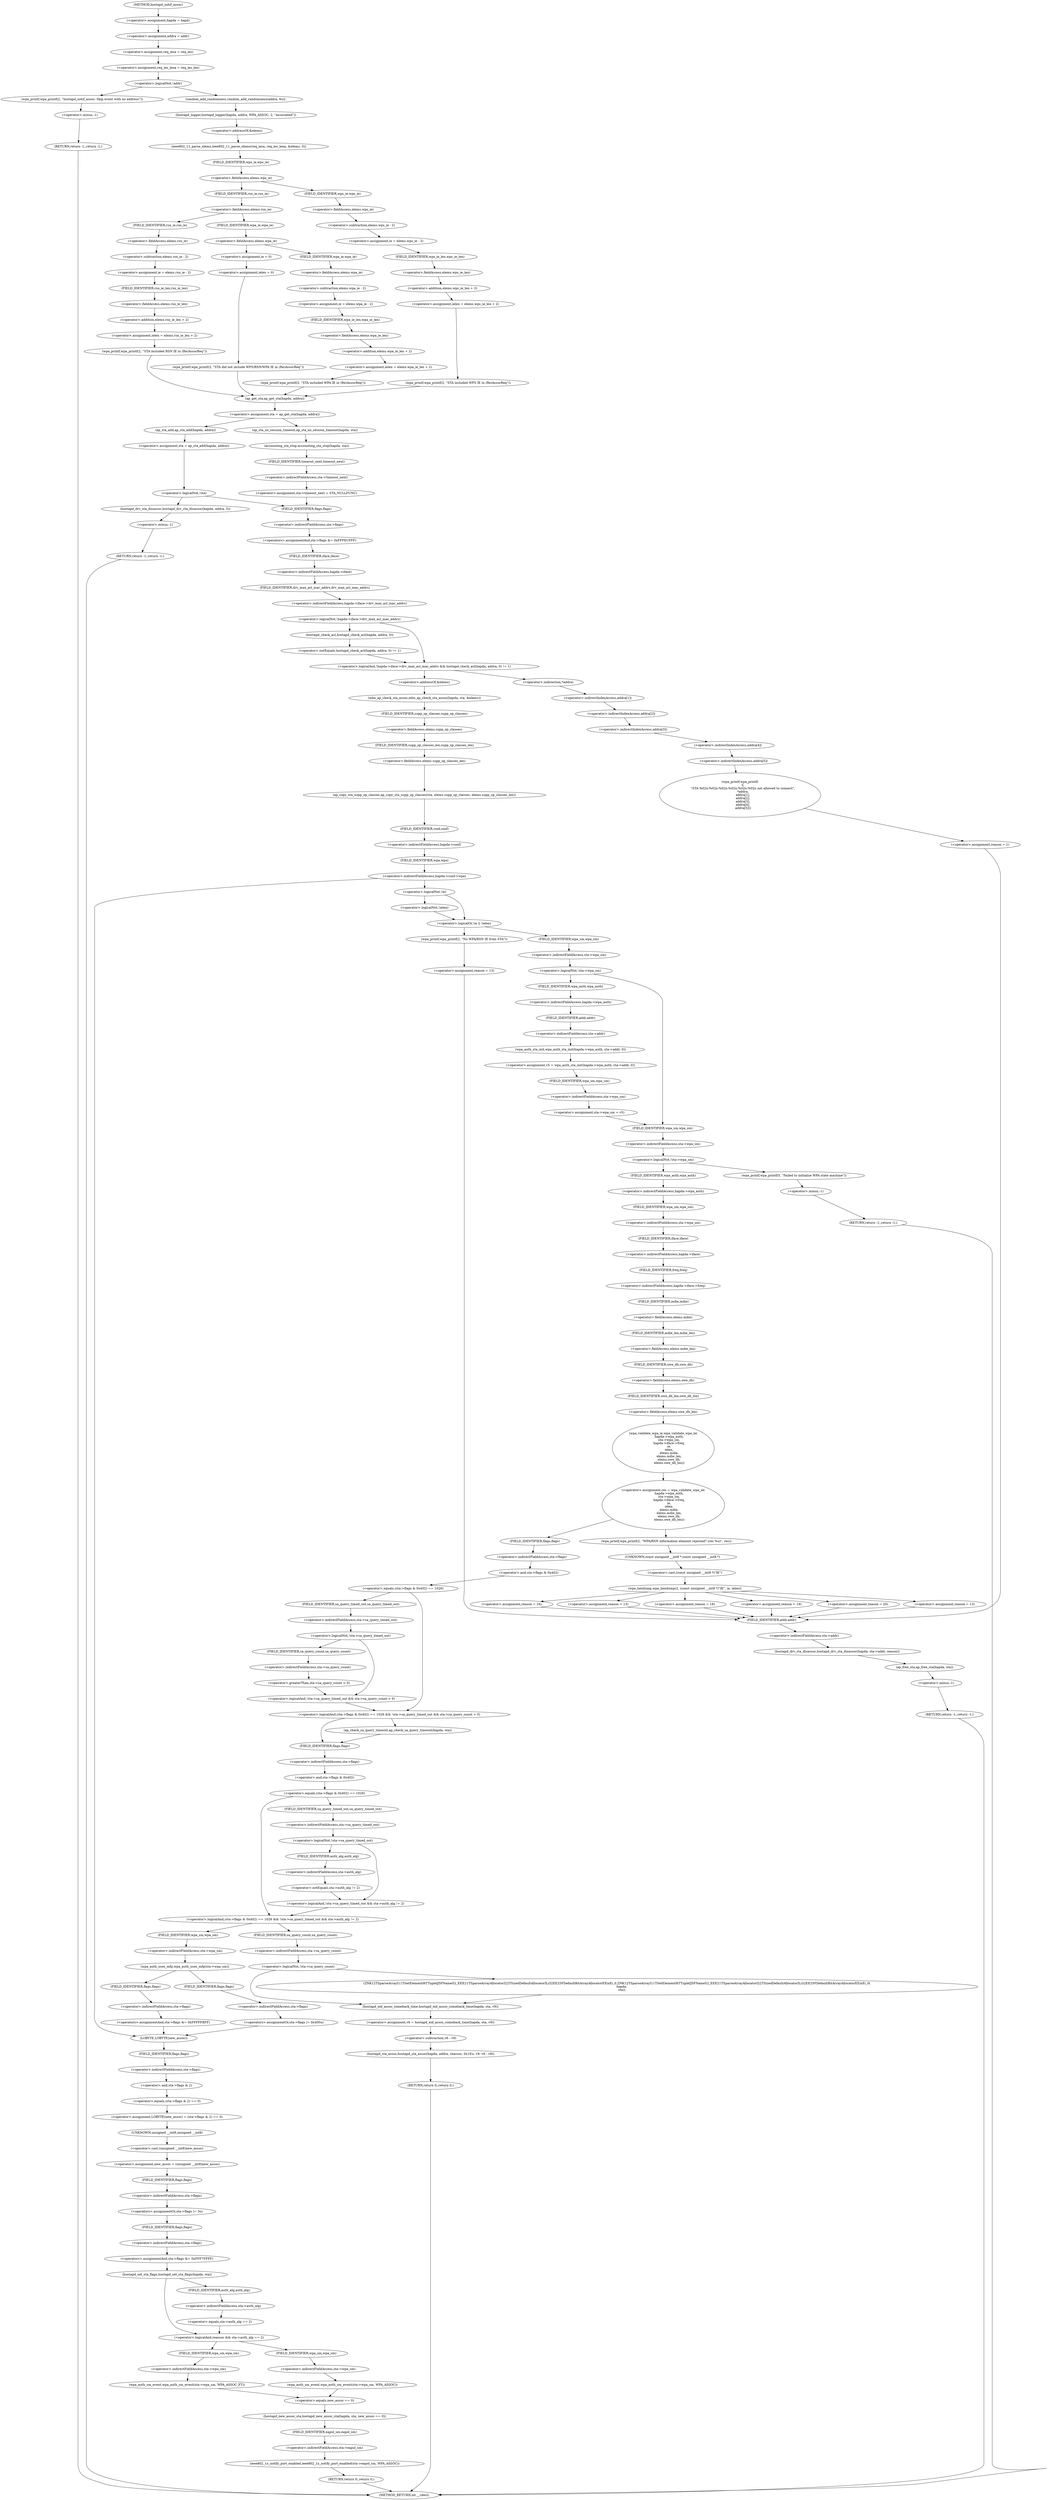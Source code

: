 digraph hostapd_notif_assoc {  
"1000136" [label = "(<operator>.assignment,hapda = hapd)" ]
"1000139" [label = "(<operator>.assignment,addra = addr)" ]
"1000142" [label = "(<operator>.assignment,req_iesa = req_ies)" ]
"1000145" [label = "(<operator>.assignment,req_ies_lena = req_ies_len)" ]
"1000149" [label = "(<operator>.logicalNot,!addr)" ]
"1000152" [label = "(wpa_printf,wpa_printf(2, \"hostapd_notif_assoc: Skip event with no address\"))" ]
"1000155" [label = "(RETURN,return -1;,return -1;)" ]
"1000156" [label = "(<operator>.minus,-1)" ]
"1000158" [label = "(random_add_randomness,random_add_randomness(addra, 6u))" ]
"1000161" [label = "(hostapd_logger,hostapd_logger(hapda, addra, WPA_ASSOC, 2, \"associated\"))" ]
"1000167" [label = "(ieee802_11_parse_elems,ieee802_11_parse_elems(req_iesa, req_ies_lena, &elems, 0))" ]
"1000170" [label = "(<operator>.addressOf,&elems)" ]
"1000174" [label = "(<operator>.fieldAccess,elems.wps_ie)" ]
"1000176" [label = "(FIELD_IDENTIFIER,wps_ie,wps_ie)" ]
"1000178" [label = "(<operator>.assignment,ie = elems.wps_ie - 2)" ]
"1000180" [label = "(<operator>.subtraction,elems.wps_ie - 2)" ]
"1000181" [label = "(<operator>.fieldAccess,elems.wps_ie)" ]
"1000183" [label = "(FIELD_IDENTIFIER,wps_ie,wps_ie)" ]
"1000185" [label = "(<operator>.assignment,ielen = elems.wps_ie_len + 2)" ]
"1000187" [label = "(<operator>.addition,elems.wps_ie_len + 2)" ]
"1000188" [label = "(<operator>.fieldAccess,elems.wps_ie_len)" ]
"1000190" [label = "(FIELD_IDENTIFIER,wps_ie_len,wps_ie_len)" ]
"1000192" [label = "(wpa_printf,wpa_printf(2, \"STA included WPS IE in (Re)AssocReq\"))" ]
"1000197" [label = "(<operator>.fieldAccess,elems.rsn_ie)" ]
"1000199" [label = "(FIELD_IDENTIFIER,rsn_ie,rsn_ie)" ]
"1000201" [label = "(<operator>.assignment,ie = elems.rsn_ie - 2)" ]
"1000203" [label = "(<operator>.subtraction,elems.rsn_ie - 2)" ]
"1000204" [label = "(<operator>.fieldAccess,elems.rsn_ie)" ]
"1000206" [label = "(FIELD_IDENTIFIER,rsn_ie,rsn_ie)" ]
"1000208" [label = "(<operator>.assignment,ielen = elems.rsn_ie_len + 2)" ]
"1000210" [label = "(<operator>.addition,elems.rsn_ie_len + 2)" ]
"1000211" [label = "(<operator>.fieldAccess,elems.rsn_ie_len)" ]
"1000213" [label = "(FIELD_IDENTIFIER,rsn_ie_len,rsn_ie_len)" ]
"1000215" [label = "(wpa_printf,wpa_printf(2, \"STA included RSN IE in (Re)AssocReq\"))" ]
"1000220" [label = "(<operator>.fieldAccess,elems.wpa_ie)" ]
"1000222" [label = "(FIELD_IDENTIFIER,wpa_ie,wpa_ie)" ]
"1000224" [label = "(<operator>.assignment,ie = elems.wpa_ie - 2)" ]
"1000226" [label = "(<operator>.subtraction,elems.wpa_ie - 2)" ]
"1000227" [label = "(<operator>.fieldAccess,elems.wpa_ie)" ]
"1000229" [label = "(FIELD_IDENTIFIER,wpa_ie,wpa_ie)" ]
"1000231" [label = "(<operator>.assignment,ielen = elems.wpa_ie_len + 2)" ]
"1000233" [label = "(<operator>.addition,elems.wpa_ie_len + 2)" ]
"1000234" [label = "(<operator>.fieldAccess,elems.wpa_ie_len)" ]
"1000236" [label = "(FIELD_IDENTIFIER,wpa_ie_len,wpa_ie_len)" ]
"1000238" [label = "(wpa_printf,wpa_printf(2, \"STA included WPA IE in (Re)AssocReq\"))" ]
"1000243" [label = "(<operator>.assignment,ie = 0)" ]
"1000246" [label = "(<operator>.assignment,ielen = 0)" ]
"1000249" [label = "(wpa_printf,wpa_printf(2, \"STA did not include WPS/RSN/WPA IE in (Re)AssocReq\"))" ]
"1000252" [label = "(<operator>.assignment,sta = ap_get_sta(hapda, addra))" ]
"1000254" [label = "(ap_get_sta,ap_get_sta(hapda, addra))" ]
"1000260" [label = "(ap_sta_no_session_timeout,ap_sta_no_session_timeout(hapda, sta))" ]
"1000263" [label = "(accounting_sta_stop,accounting_sta_stop(hapda, sta))" ]
"1000266" [label = "(<operator>.assignment,sta->timeout_next = STA_NULLFUNC)" ]
"1000267" [label = "(<operator>.indirectFieldAccess,sta->timeout_next)" ]
"1000269" [label = "(FIELD_IDENTIFIER,timeout_next,timeout_next)" ]
"1000273" [label = "(<operator>.assignment,sta = ap_sta_add(hapda, addra))" ]
"1000275" [label = "(ap_sta_add,ap_sta_add(hapda, addra))" ]
"1000279" [label = "(<operator>.logicalNot,!sta)" ]
"1000282" [label = "(hostapd_drv_sta_disassoc,hostapd_drv_sta_disassoc(hapda, addra, 5))" ]
"1000286" [label = "(RETURN,return -1;,return -1;)" ]
"1000287" [label = "(<operator>.minus,-1)" ]
"1000289" [label = "(<operators>.assignmentAnd,sta->flags &= 0xFFFECFFF)" ]
"1000290" [label = "(<operator>.indirectFieldAccess,sta->flags)" ]
"1000292" [label = "(FIELD_IDENTIFIER,flags,flags)" ]
"1000295" [label = "(<operator>.logicalAnd,!hapda->iface->drv_max_acl_mac_addrs && hostapd_check_acl(hapda, addra, 0) != 1)" ]
"1000296" [label = "(<operator>.logicalNot,!hapda->iface->drv_max_acl_mac_addrs)" ]
"1000297" [label = "(<operator>.indirectFieldAccess,hapda->iface->drv_max_acl_mac_addrs)" ]
"1000298" [label = "(<operator>.indirectFieldAccess,hapda->iface)" ]
"1000300" [label = "(FIELD_IDENTIFIER,iface,iface)" ]
"1000301" [label = "(FIELD_IDENTIFIER,drv_max_acl_mac_addrs,drv_max_acl_mac_addrs)" ]
"1000302" [label = "(<operator>.notEquals,hostapd_check_acl(hapda, addra, 0) != 1)" ]
"1000303" [label = "(hostapd_check_acl,hostapd_check_acl(hapda, addra, 0))" ]
"1000309" [label = "(wpa_printf,wpa_printf(\n      3,\n      \"STA %02x:%02x:%02x:%02x:%02x:%02x not allowed to connect\",\n      *addra,\n      addra[1],\n      addra[2],\n      addra[3],\n      addra[4],\n      addra[5]))" ]
"1000312" [label = "(<operator>.indirection,*addra)" ]
"1000314" [label = "(<operator>.indirectIndexAccess,addra[1])" ]
"1000317" [label = "(<operator>.indirectIndexAccess,addra[2])" ]
"1000320" [label = "(<operator>.indirectIndexAccess,addra[3])" ]
"1000323" [label = "(<operator>.indirectIndexAccess,addra[4])" ]
"1000326" [label = "(<operator>.indirectIndexAccess,addra[5])" ]
"1000329" [label = "(<operator>.assignment,reason = 1)" ]
"1000333" [label = "(hostapd_drv_sta_disassoc,hostapd_drv_sta_disassoc(hapda, sta->addr, reason))" ]
"1000335" [label = "(<operator>.indirectFieldAccess,sta->addr)" ]
"1000337" [label = "(FIELD_IDENTIFIER,addr,addr)" ]
"1000339" [label = "(ap_free_sta,ap_free_sta(hapda, sta))" ]
"1000342" [label = "(RETURN,return -1;,return -1;)" ]
"1000343" [label = "(<operator>.minus,-1)" ]
"1000345" [label = "(mbo_ap_check_sta_assoc,mbo_ap_check_sta_assoc(hapda, sta, &elems))" ]
"1000348" [label = "(<operator>.addressOf,&elems)" ]
"1000350" [label = "(ap_copy_sta_supp_op_classes,ap_copy_sta_supp_op_classes(sta, elems.supp_op_classes, elems.supp_op_classes_len))" ]
"1000352" [label = "(<operator>.fieldAccess,elems.supp_op_classes)" ]
"1000354" [label = "(FIELD_IDENTIFIER,supp_op_classes,supp_op_classes)" ]
"1000355" [label = "(<operator>.fieldAccess,elems.supp_op_classes_len)" ]
"1000357" [label = "(FIELD_IDENTIFIER,supp_op_classes_len,supp_op_classes_len)" ]
"1000359" [label = "(<operator>.indirectFieldAccess,hapda->conf->wpa)" ]
"1000360" [label = "(<operator>.indirectFieldAccess,hapda->conf)" ]
"1000362" [label = "(FIELD_IDENTIFIER,conf,conf)" ]
"1000363" [label = "(FIELD_IDENTIFIER,wpa,wpa)" ]
"1000366" [label = "(<operator>.logicalOr,!ie || !ielen)" ]
"1000367" [label = "(<operator>.logicalNot,!ie)" ]
"1000369" [label = "(<operator>.logicalNot,!ielen)" ]
"1000372" [label = "(wpa_printf,wpa_printf(2, \"No WPA/RSN IE from STA\"))" ]
"1000375" [label = "(<operator>.assignment,reason = 13)" ]
"1000380" [label = "(<operator>.logicalNot,!sta->wpa_sm)" ]
"1000381" [label = "(<operator>.indirectFieldAccess,sta->wpa_sm)" ]
"1000383" [label = "(FIELD_IDENTIFIER,wpa_sm,wpa_sm)" ]
"1000385" [label = "(<operator>.assignment,v5 = wpa_auth_sta_init(hapda->wpa_auth, sta->addr, 0))" ]
"1000387" [label = "(wpa_auth_sta_init,wpa_auth_sta_init(hapda->wpa_auth, sta->addr, 0))" ]
"1000388" [label = "(<operator>.indirectFieldAccess,hapda->wpa_auth)" ]
"1000390" [label = "(FIELD_IDENTIFIER,wpa_auth,wpa_auth)" ]
"1000391" [label = "(<operator>.indirectFieldAccess,sta->addr)" ]
"1000393" [label = "(FIELD_IDENTIFIER,addr,addr)" ]
"1000395" [label = "(<operator>.assignment,sta->wpa_sm = v5)" ]
"1000396" [label = "(<operator>.indirectFieldAccess,sta->wpa_sm)" ]
"1000398" [label = "(FIELD_IDENTIFIER,wpa_sm,wpa_sm)" ]
"1000401" [label = "(<operator>.logicalNot,!sta->wpa_sm)" ]
"1000402" [label = "(<operator>.indirectFieldAccess,sta->wpa_sm)" ]
"1000404" [label = "(FIELD_IDENTIFIER,wpa_sm,wpa_sm)" ]
"1000406" [label = "(wpa_printf,wpa_printf(5, \"Failed to initialize WPA state machine\"))" ]
"1000409" [label = "(RETURN,return -1;,return -1;)" ]
"1000410" [label = "(<operator>.minus,-1)" ]
"1000412" [label = "(<operator>.assignment,res = wpa_validate_wpa_ie(\n            hapda->wpa_auth,\n            sta->wpa_sm,\n            hapda->iface->freq,\n            ie,\n            ielen,\n            elems.mdie,\n            elems.mdie_len,\n            elems.owe_dh,\n            elems.owe_dh_len))" ]
"1000414" [label = "(wpa_validate_wpa_ie,wpa_validate_wpa_ie(\n            hapda->wpa_auth,\n            sta->wpa_sm,\n            hapda->iface->freq,\n            ie,\n            ielen,\n            elems.mdie,\n            elems.mdie_len,\n            elems.owe_dh,\n            elems.owe_dh_len))" ]
"1000415" [label = "(<operator>.indirectFieldAccess,hapda->wpa_auth)" ]
"1000417" [label = "(FIELD_IDENTIFIER,wpa_auth,wpa_auth)" ]
"1000418" [label = "(<operator>.indirectFieldAccess,sta->wpa_sm)" ]
"1000420" [label = "(FIELD_IDENTIFIER,wpa_sm,wpa_sm)" ]
"1000421" [label = "(<operator>.indirectFieldAccess,hapda->iface->freq)" ]
"1000422" [label = "(<operator>.indirectFieldAccess,hapda->iface)" ]
"1000424" [label = "(FIELD_IDENTIFIER,iface,iface)" ]
"1000425" [label = "(FIELD_IDENTIFIER,freq,freq)" ]
"1000428" [label = "(<operator>.fieldAccess,elems.mdie)" ]
"1000430" [label = "(FIELD_IDENTIFIER,mdie,mdie)" ]
"1000431" [label = "(<operator>.fieldAccess,elems.mdie_len)" ]
"1000433" [label = "(FIELD_IDENTIFIER,mdie_len,mdie_len)" ]
"1000434" [label = "(<operator>.fieldAccess,elems.owe_dh)" ]
"1000436" [label = "(FIELD_IDENTIFIER,owe_dh,owe_dh)" ]
"1000437" [label = "(<operator>.fieldAccess,elems.owe_dh_len)" ]
"1000439" [label = "(FIELD_IDENTIFIER,owe_dh_len,owe_dh_len)" ]
"1000443" [label = "(wpa_printf,wpa_printf(2, \"WPA/RSN information element rejected? (res %u)\", res))" ]
"1000447" [label = "(wpa_hexdump,wpa_hexdump(2, (const unsigned __int8 *)\"IE\", ie, ielen))" ]
"1000449" [label = "(<operator>.cast,(const unsigned __int8 *)\"IE\")" ]
"1000450" [label = "(UNKNOWN,const unsigned __int8 *,const unsigned __int8 *)" ]
"1000458" [label = "(<operator>.assignment,reason = 18)" ]
"1000463" [label = "(<operator>.assignment,reason = 19)" ]
"1000468" [label = "(<operator>.assignment,reason = 20)" ]
"1000473" [label = "(<operator>.assignment,reason = 13)" ]
"1000478" [label = "(<operator>.assignment,reason = 24)" ]
"1000483" [label = "(<operator>.assignment,reason = 13)" ]
"1000489" [label = "(<operator>.logicalAnd,(sta->flags & 0x402) == 1026 && !sta->sa_query_timed_out && sta->sa_query_count > 0)" ]
"1000490" [label = "(<operator>.equals,(sta->flags & 0x402) == 1026)" ]
"1000491" [label = "(<operator>.and,sta->flags & 0x402)" ]
"1000492" [label = "(<operator>.indirectFieldAccess,sta->flags)" ]
"1000494" [label = "(FIELD_IDENTIFIER,flags,flags)" ]
"1000497" [label = "(<operator>.logicalAnd,!sta->sa_query_timed_out && sta->sa_query_count > 0)" ]
"1000498" [label = "(<operator>.logicalNot,!sta->sa_query_timed_out)" ]
"1000499" [label = "(<operator>.indirectFieldAccess,sta->sa_query_timed_out)" ]
"1000501" [label = "(FIELD_IDENTIFIER,sa_query_timed_out,sa_query_timed_out)" ]
"1000502" [label = "(<operator>.greaterThan,sta->sa_query_count > 0)" ]
"1000503" [label = "(<operator>.indirectFieldAccess,sta->sa_query_count)" ]
"1000505" [label = "(FIELD_IDENTIFIER,sa_query_count,sa_query_count)" ]
"1000507" [label = "(ap_check_sa_query_timeout,ap_check_sa_query_timeout(hapda, sta))" ]
"1000511" [label = "(<operator>.logicalAnd,(sta->flags & 0x402) == 1026 && !sta->sa_query_timed_out && sta->auth_alg != 2)" ]
"1000512" [label = "(<operator>.equals,(sta->flags & 0x402) == 1026)" ]
"1000513" [label = "(<operator>.and,sta->flags & 0x402)" ]
"1000514" [label = "(<operator>.indirectFieldAccess,sta->flags)" ]
"1000516" [label = "(FIELD_IDENTIFIER,flags,flags)" ]
"1000519" [label = "(<operator>.logicalAnd,!sta->sa_query_timed_out && sta->auth_alg != 2)" ]
"1000520" [label = "(<operator>.logicalNot,!sta->sa_query_timed_out)" ]
"1000521" [label = "(<operator>.indirectFieldAccess,sta->sa_query_timed_out)" ]
"1000523" [label = "(FIELD_IDENTIFIER,sa_query_timed_out,sa_query_timed_out)" ]
"1000524" [label = "(<operator>.notEquals,sta->auth_alg != 2)" ]
"1000525" [label = "(<operator>.indirectFieldAccess,sta->auth_alg)" ]
"1000527" [label = "(FIELD_IDENTIFIER,auth_alg,auth_alg)" ]
"1000531" [label = "(<operator>.logicalNot,!sta->sa_query_count)" ]
"1000532" [label = "(<operator>.indirectFieldAccess,sta->sa_query_count)" ]
"1000534" [label = "(FIELD_IDENTIFIER,sa_query_count,sa_query_count)" ]
"1000535" [label = "(ZNK12TSparseArrayI11TSetElementI6TTupleIJ5FNameS2_EEE21TSparseArrayAllocatorI22TSizedDefaultAllocatorILi32EE25FDefaultBitArrayAllocatorEEixEi_0,ZNK12TSparseArrayI11TSetElementI6TTupleIJ5FNameS2_EEE21TSparseArrayAllocatorI22TSizedDefaultAllocatorILi32EE25FDefaultBitArrayAllocatorEEixEi_0(\n          hapda,\n          sta))" ]
"1000538" [label = "(<operator>.assignment,v6 = hostapd_eid_assoc_comeback_time(hapda, sta, v9))" ]
"1000540" [label = "(hostapd_eid_assoc_comeback_time,hostapd_eid_assoc_comeback_time(hapda, sta, v9))" ]
"1000544" [label = "(hostapd_sta_assoc,hostapd_sta_assoc(hapda, addra, reassoc, 0x1Eu, v9, v6 - v9))" ]
"1000550" [label = "(<operator>.subtraction,v6 - v9)" ]
"1000553" [label = "(RETURN,return 0;,return 0;)" ]
"1000556" [label = "(wpa_auth_uses_mfp,wpa_auth_uses_mfp(sta->wpa_sm))" ]
"1000557" [label = "(<operator>.indirectFieldAccess,sta->wpa_sm)" ]
"1000559" [label = "(FIELD_IDENTIFIER,wpa_sm,wpa_sm)" ]
"1000560" [label = "(<operators>.assignmentOr,sta->flags |= 0x400u)" ]
"1000561" [label = "(<operator>.indirectFieldAccess,sta->flags)" ]
"1000563" [label = "(FIELD_IDENTIFIER,flags,flags)" ]
"1000566" [label = "(<operators>.assignmentAnd,sta->flags &= 0xFFFFFBFF)" ]
"1000567" [label = "(<operator>.indirectFieldAccess,sta->flags)" ]
"1000569" [label = "(FIELD_IDENTIFIER,flags,flags)" ]
"1000571" [label = "(<operator>.assignment,LOBYTE(new_assoc) = (sta->flags & 2) == 0)" ]
"1000572" [label = "(LOBYTE,LOBYTE(new_assoc))" ]
"1000574" [label = "(<operator>.equals,(sta->flags & 2) == 0)" ]
"1000575" [label = "(<operator>.and,sta->flags & 2)" ]
"1000576" [label = "(<operator>.indirectFieldAccess,sta->flags)" ]
"1000578" [label = "(FIELD_IDENTIFIER,flags,flags)" ]
"1000581" [label = "(<operator>.assignment,new_assoc = (unsigned __int8)new_assoc)" ]
"1000583" [label = "(<operator>.cast,(unsigned __int8)new_assoc)" ]
"1000584" [label = "(UNKNOWN,unsigned __int8,unsigned __int8)" ]
"1000586" [label = "(<operators>.assignmentOr,sta->flags |= 3u)" ]
"1000587" [label = "(<operator>.indirectFieldAccess,sta->flags)" ]
"1000589" [label = "(FIELD_IDENTIFIER,flags,flags)" ]
"1000591" [label = "(<operators>.assignmentAnd,sta->flags &= 0xFFF7FFFF)" ]
"1000592" [label = "(<operator>.indirectFieldAccess,sta->flags)" ]
"1000594" [label = "(FIELD_IDENTIFIER,flags,flags)" ]
"1000596" [label = "(hostapd_set_sta_flags,hostapd_set_sta_flags(hapda, sta))" ]
"1000600" [label = "(<operator>.logicalAnd,reassoc && sta->auth_alg == 2)" ]
"1000602" [label = "(<operator>.equals,sta->auth_alg == 2)" ]
"1000603" [label = "(<operator>.indirectFieldAccess,sta->auth_alg)" ]
"1000605" [label = "(FIELD_IDENTIFIER,auth_alg,auth_alg)" ]
"1000607" [label = "(wpa_auth_sm_event,wpa_auth_sm_event(sta->wpa_sm, WPA_ASSOC_FT))" ]
"1000608" [label = "(<operator>.indirectFieldAccess,sta->wpa_sm)" ]
"1000610" [label = "(FIELD_IDENTIFIER,wpa_sm,wpa_sm)" ]
"1000613" [label = "(wpa_auth_sm_event,wpa_auth_sm_event(sta->wpa_sm, WPA_ASSOC))" ]
"1000614" [label = "(<operator>.indirectFieldAccess,sta->wpa_sm)" ]
"1000616" [label = "(FIELD_IDENTIFIER,wpa_sm,wpa_sm)" ]
"1000618" [label = "(hostapd_new_assoc_sta,hostapd_new_assoc_sta(hapda, sta, new_assoc == 0))" ]
"1000621" [label = "(<operator>.equals,new_assoc == 0)" ]
"1000624" [label = "(ieee802_1x_notify_port_enabled,ieee802_1x_notify_port_enabled(sta->eapol_sm, WPA_ASSOC))" ]
"1000625" [label = "(<operator>.indirectFieldAccess,sta->eapol_sm)" ]
"1000627" [label = "(FIELD_IDENTIFIER,eapol_sm,eapol_sm)" ]
"1000629" [label = "(RETURN,return 0;,return 0;)" ]
"1000115" [label = "(METHOD,hostapd_notif_assoc)" ]
"1000631" [label = "(METHOD_RETURN,int __cdecl)" ]
  "1000136" -> "1000139" 
  "1000139" -> "1000142" 
  "1000142" -> "1000145" 
  "1000145" -> "1000149" 
  "1000149" -> "1000152" 
  "1000149" -> "1000158" 
  "1000152" -> "1000156" 
  "1000155" -> "1000631" 
  "1000156" -> "1000155" 
  "1000158" -> "1000161" 
  "1000161" -> "1000170" 
  "1000167" -> "1000176" 
  "1000170" -> "1000167" 
  "1000174" -> "1000183" 
  "1000174" -> "1000199" 
  "1000176" -> "1000174" 
  "1000178" -> "1000190" 
  "1000180" -> "1000178" 
  "1000181" -> "1000180" 
  "1000183" -> "1000181" 
  "1000185" -> "1000192" 
  "1000187" -> "1000185" 
  "1000188" -> "1000187" 
  "1000190" -> "1000188" 
  "1000192" -> "1000254" 
  "1000197" -> "1000206" 
  "1000197" -> "1000222" 
  "1000199" -> "1000197" 
  "1000201" -> "1000213" 
  "1000203" -> "1000201" 
  "1000204" -> "1000203" 
  "1000206" -> "1000204" 
  "1000208" -> "1000215" 
  "1000210" -> "1000208" 
  "1000211" -> "1000210" 
  "1000213" -> "1000211" 
  "1000215" -> "1000254" 
  "1000220" -> "1000229" 
  "1000220" -> "1000243" 
  "1000222" -> "1000220" 
  "1000224" -> "1000236" 
  "1000226" -> "1000224" 
  "1000227" -> "1000226" 
  "1000229" -> "1000227" 
  "1000231" -> "1000238" 
  "1000233" -> "1000231" 
  "1000234" -> "1000233" 
  "1000236" -> "1000234" 
  "1000238" -> "1000254" 
  "1000243" -> "1000246" 
  "1000246" -> "1000249" 
  "1000249" -> "1000254" 
  "1000252" -> "1000260" 
  "1000252" -> "1000275" 
  "1000254" -> "1000252" 
  "1000260" -> "1000263" 
  "1000263" -> "1000269" 
  "1000266" -> "1000292" 
  "1000267" -> "1000266" 
  "1000269" -> "1000267" 
  "1000273" -> "1000279" 
  "1000275" -> "1000273" 
  "1000279" -> "1000282" 
  "1000279" -> "1000292" 
  "1000282" -> "1000287" 
  "1000286" -> "1000631" 
  "1000287" -> "1000286" 
  "1000289" -> "1000300" 
  "1000290" -> "1000289" 
  "1000292" -> "1000290" 
  "1000295" -> "1000312" 
  "1000295" -> "1000348" 
  "1000296" -> "1000295" 
  "1000296" -> "1000303" 
  "1000297" -> "1000296" 
  "1000298" -> "1000301" 
  "1000300" -> "1000298" 
  "1000301" -> "1000297" 
  "1000302" -> "1000295" 
  "1000303" -> "1000302" 
  "1000309" -> "1000329" 
  "1000312" -> "1000314" 
  "1000314" -> "1000317" 
  "1000317" -> "1000320" 
  "1000320" -> "1000323" 
  "1000323" -> "1000326" 
  "1000326" -> "1000309" 
  "1000329" -> "1000337" 
  "1000333" -> "1000339" 
  "1000335" -> "1000333" 
  "1000337" -> "1000335" 
  "1000339" -> "1000343" 
  "1000342" -> "1000631" 
  "1000343" -> "1000342" 
  "1000345" -> "1000354" 
  "1000348" -> "1000345" 
  "1000350" -> "1000362" 
  "1000352" -> "1000357" 
  "1000354" -> "1000352" 
  "1000355" -> "1000350" 
  "1000357" -> "1000355" 
  "1000359" -> "1000367" 
  "1000359" -> "1000572" 
  "1000360" -> "1000363" 
  "1000362" -> "1000360" 
  "1000363" -> "1000359" 
  "1000366" -> "1000372" 
  "1000366" -> "1000383" 
  "1000367" -> "1000366" 
  "1000367" -> "1000369" 
  "1000369" -> "1000366" 
  "1000372" -> "1000375" 
  "1000375" -> "1000337" 
  "1000380" -> "1000390" 
  "1000380" -> "1000404" 
  "1000381" -> "1000380" 
  "1000383" -> "1000381" 
  "1000385" -> "1000398" 
  "1000387" -> "1000385" 
  "1000388" -> "1000393" 
  "1000390" -> "1000388" 
  "1000391" -> "1000387" 
  "1000393" -> "1000391" 
  "1000395" -> "1000404" 
  "1000396" -> "1000395" 
  "1000398" -> "1000396" 
  "1000401" -> "1000406" 
  "1000401" -> "1000417" 
  "1000402" -> "1000401" 
  "1000404" -> "1000402" 
  "1000406" -> "1000410" 
  "1000409" -> "1000631" 
  "1000410" -> "1000409" 
  "1000412" -> "1000443" 
  "1000412" -> "1000494" 
  "1000414" -> "1000412" 
  "1000415" -> "1000420" 
  "1000417" -> "1000415" 
  "1000418" -> "1000424" 
  "1000420" -> "1000418" 
  "1000421" -> "1000430" 
  "1000422" -> "1000425" 
  "1000424" -> "1000422" 
  "1000425" -> "1000421" 
  "1000428" -> "1000433" 
  "1000430" -> "1000428" 
  "1000431" -> "1000436" 
  "1000433" -> "1000431" 
  "1000434" -> "1000439" 
  "1000436" -> "1000434" 
  "1000437" -> "1000414" 
  "1000439" -> "1000437" 
  "1000443" -> "1000450" 
  "1000447" -> "1000458" 
  "1000447" -> "1000463" 
  "1000447" -> "1000468" 
  "1000447" -> "1000473" 
  "1000447" -> "1000478" 
  "1000447" -> "1000483" 
  "1000449" -> "1000447" 
  "1000450" -> "1000449" 
  "1000458" -> "1000337" 
  "1000463" -> "1000337" 
  "1000468" -> "1000337" 
  "1000473" -> "1000337" 
  "1000478" -> "1000337" 
  "1000483" -> "1000337" 
  "1000489" -> "1000507" 
  "1000489" -> "1000516" 
  "1000490" -> "1000489" 
  "1000490" -> "1000501" 
  "1000491" -> "1000490" 
  "1000492" -> "1000491" 
  "1000494" -> "1000492" 
  "1000497" -> "1000489" 
  "1000498" -> "1000497" 
  "1000498" -> "1000505" 
  "1000499" -> "1000498" 
  "1000501" -> "1000499" 
  "1000502" -> "1000497" 
  "1000503" -> "1000502" 
  "1000505" -> "1000503" 
  "1000507" -> "1000516" 
  "1000511" -> "1000534" 
  "1000511" -> "1000559" 
  "1000512" -> "1000511" 
  "1000512" -> "1000523" 
  "1000513" -> "1000512" 
  "1000514" -> "1000513" 
  "1000516" -> "1000514" 
  "1000519" -> "1000511" 
  "1000520" -> "1000519" 
  "1000520" -> "1000527" 
  "1000521" -> "1000520" 
  "1000523" -> "1000521" 
  "1000524" -> "1000519" 
  "1000525" -> "1000524" 
  "1000527" -> "1000525" 
  "1000531" -> "1000535" 
  "1000531" -> "1000540" 
  "1000532" -> "1000531" 
  "1000534" -> "1000532" 
  "1000535" -> "1000540" 
  "1000538" -> "1000550" 
  "1000540" -> "1000538" 
  "1000544" -> "1000553" 
  "1000550" -> "1000544" 
  "1000553" -> "1000631" 
  "1000556" -> "1000563" 
  "1000556" -> "1000569" 
  "1000557" -> "1000556" 
  "1000559" -> "1000557" 
  "1000560" -> "1000572" 
  "1000561" -> "1000560" 
  "1000563" -> "1000561" 
  "1000566" -> "1000572" 
  "1000567" -> "1000566" 
  "1000569" -> "1000567" 
  "1000571" -> "1000584" 
  "1000572" -> "1000578" 
  "1000574" -> "1000571" 
  "1000575" -> "1000574" 
  "1000576" -> "1000575" 
  "1000578" -> "1000576" 
  "1000581" -> "1000589" 
  "1000583" -> "1000581" 
  "1000584" -> "1000583" 
  "1000586" -> "1000594" 
  "1000587" -> "1000586" 
  "1000589" -> "1000587" 
  "1000591" -> "1000596" 
  "1000592" -> "1000591" 
  "1000594" -> "1000592" 
  "1000596" -> "1000600" 
  "1000596" -> "1000605" 
  "1000600" -> "1000610" 
  "1000600" -> "1000616" 
  "1000602" -> "1000600" 
  "1000603" -> "1000602" 
  "1000605" -> "1000603" 
  "1000607" -> "1000621" 
  "1000608" -> "1000607" 
  "1000610" -> "1000608" 
  "1000613" -> "1000621" 
  "1000614" -> "1000613" 
  "1000616" -> "1000614" 
  "1000618" -> "1000627" 
  "1000621" -> "1000618" 
  "1000624" -> "1000629" 
  "1000625" -> "1000624" 
  "1000627" -> "1000625" 
  "1000629" -> "1000631" 
  "1000115" -> "1000136" 
}
